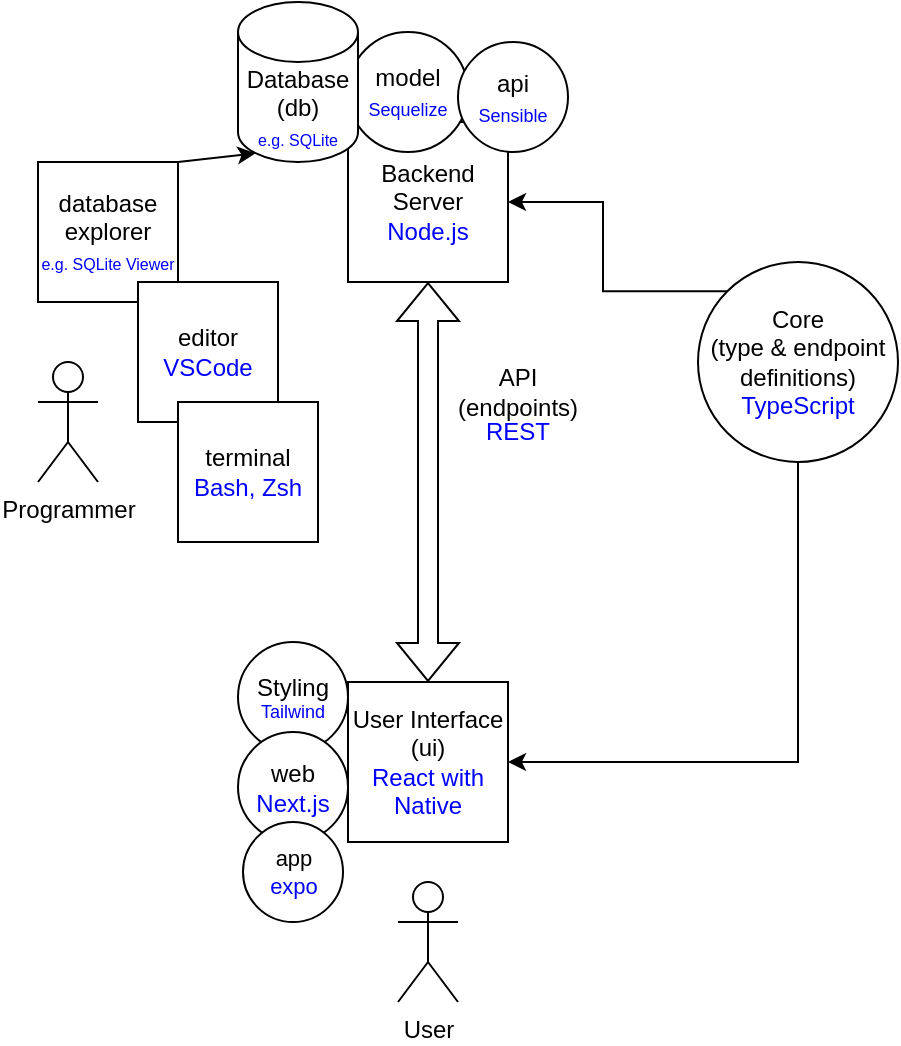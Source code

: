 <mxfile version="19.0.2" type="device"><diagram id="YKYoy1EzqJsbnNbSBRMA" name="Page-1"><mxGraphModel dx="530" dy="499" grid="1" gridSize="10" guides="1" tooltips="1" connect="1" arrows="1" fold="1" page="1" pageScale="1" pageWidth="850" pageHeight="1100" math="0" shadow="0"><root><mxCell id="0"/><mxCell id="1" parent="0"/><mxCell id="AVoD49IbdSFuRbKpo5UI-1" value="User" style="shape=umlActor;verticalLabelPosition=bottom;verticalAlign=top;html=1;outlineConnect=0;" parent="1" vertex="1"><mxGeometry x="290" y="440" width="30" height="60" as="geometry"/></mxCell><mxCell id="KMkhgfwR0iVPZgEqo8bu-7" value="Backend&lt;br&gt;Server&lt;br&gt;&lt;font color=&quot;#0000ff&quot;&gt;Node.js&lt;/font&gt;" style="whiteSpace=wrap;html=1;aspect=fixed;" vertex="1" parent="1"><mxGeometry x="265" y="60" width="80" height="80" as="geometry"/></mxCell><mxCell id="KMkhgfwR0iVPZgEqo8bu-8" value="User Interface (ui)&lt;br&gt;&lt;font color=&quot;#0000ff&quot;&gt;React with Native&lt;/font&gt;" style="whiteSpace=wrap;html=1;aspect=fixed;" vertex="1" parent="1"><mxGeometry x="265" y="340" width="80" height="80" as="geometry"/></mxCell><mxCell id="KMkhgfwR0iVPZgEqo8bu-9" value="" style="shape=flexArrow;endArrow=classic;startArrow=classic;html=1;rounded=0;entryX=0.5;entryY=1;entryDx=0;entryDy=0;exitX=0.5;exitY=0;exitDx=0;exitDy=0;" edge="1" parent="1" source="KMkhgfwR0iVPZgEqo8bu-8" target="KMkhgfwR0iVPZgEqo8bu-7"><mxGeometry width="100" height="100" relative="1" as="geometry"><mxPoint x="40" y="290" as="sourcePoint"/><mxPoint x="140" y="190" as="targetPoint"/></mxGeometry></mxCell><mxCell id="KMkhgfwR0iVPZgEqo8bu-10" value="API (endpoints)" style="text;html=1;strokeColor=none;fillColor=none;align=center;verticalAlign=middle;whiteSpace=wrap;rounded=0;" vertex="1" parent="1"><mxGeometry x="320" y="180" width="60" height="30" as="geometry"/></mxCell><mxCell id="KMkhgfwR0iVPZgEqo8bu-12" style="edgeStyle=orthogonalEdgeStyle;rounded=0;orthogonalLoop=1;jettySize=auto;html=1;exitX=0;exitY=0;exitDx=0;exitDy=0;entryX=1;entryY=0.5;entryDx=0;entryDy=0;" edge="1" parent="1" source="KMkhgfwR0iVPZgEqo8bu-11" target="KMkhgfwR0iVPZgEqo8bu-7"><mxGeometry relative="1" as="geometry"/></mxCell><mxCell id="KMkhgfwR0iVPZgEqo8bu-13" style="edgeStyle=orthogonalEdgeStyle;rounded=0;orthogonalLoop=1;jettySize=auto;html=1;exitX=0.5;exitY=1;exitDx=0;exitDy=0;entryX=1;entryY=0.5;entryDx=0;entryDy=0;" edge="1" parent="1" source="KMkhgfwR0iVPZgEqo8bu-11" target="KMkhgfwR0iVPZgEqo8bu-8"><mxGeometry relative="1" as="geometry"/></mxCell><mxCell id="KMkhgfwR0iVPZgEqo8bu-11" value="Core &lt;br&gt;(type &amp;amp; endpoint definitions)&lt;br&gt;&lt;font color=&quot;#0000ff&quot;&gt;TypeScript&lt;/font&gt;" style="ellipse;whiteSpace=wrap;html=1;aspect=fixed;" vertex="1" parent="1"><mxGeometry x="440" y="130" width="100" height="100" as="geometry"/></mxCell><mxCell id="KMkhgfwR0iVPZgEqo8bu-14" value="model&lt;br&gt;&lt;font style=&quot;font-size: 9px;&quot; color=&quot;#0000ff&quot;&gt;Sequelize&lt;/font&gt;" style="ellipse;whiteSpace=wrap;html=1;aspect=fixed;" vertex="1" parent="1"><mxGeometry x="265" y="15" width="60" height="60" as="geometry"/></mxCell><mxCell id="KMkhgfwR0iVPZgEqo8bu-16" value="api&lt;br&gt;&lt;font style=&quot;font-size: 9px;&quot; color=&quot;#0000ff&quot;&gt;Sensible&lt;/font&gt;" style="ellipse;whiteSpace=wrap;html=1;aspect=fixed;" vertex="1" parent="1"><mxGeometry x="320" y="20" width="55" height="55" as="geometry"/></mxCell><mxCell id="KMkhgfwR0iVPZgEqo8bu-6" value="Database (db) &lt;br&gt;&lt;font style=&quot;font-size: 8px;&quot; color=&quot;#0000ff&quot;&gt;e.g. SQLite&lt;/font&gt;" style="shape=cylinder3;whiteSpace=wrap;html=1;boundedLbl=1;backgroundOutline=1;size=15;" vertex="1" parent="1"><mxGeometry x="210" width="60" height="80" as="geometry"/></mxCell><mxCell id="KMkhgfwR0iVPZgEqo8bu-18" value="Programmer" style="shape=umlActor;verticalLabelPosition=bottom;verticalAlign=top;html=1;outlineConnect=0;" vertex="1" parent="1"><mxGeometry x="110" y="180" width="30" height="60" as="geometry"/></mxCell><mxCell id="KMkhgfwR0iVPZgEqo8bu-24" style="rounded=0;orthogonalLoop=1;jettySize=auto;html=1;exitX=1;exitY=0;exitDx=0;exitDy=0;entryX=0.145;entryY=1;entryDx=0;entryDy=-4.35;entryPerimeter=0;" edge="1" parent="1" source="KMkhgfwR0iVPZgEqo8bu-21" target="KMkhgfwR0iVPZgEqo8bu-6"><mxGeometry relative="1" as="geometry"/></mxCell><mxCell id="KMkhgfwR0iVPZgEqo8bu-21" value="database explorer&lt;br&gt;&lt;font style=&quot;font-size: 8px;&quot;&gt;&lt;font style=&quot;font-size: 8px;&quot; color=&quot;#0000ff&quot;&gt;e.g.&lt;/font&gt; &lt;font style=&quot;font-size: 8px;&quot; color=&quot;#0000ff&quot;&gt;SQLite Viewer&lt;/font&gt;&lt;/font&gt;" style="whiteSpace=wrap;html=1;aspect=fixed;" vertex="1" parent="1"><mxGeometry x="110" y="80" width="70" height="70" as="geometry"/></mxCell><mxCell id="KMkhgfwR0iVPZgEqo8bu-22" value="editor&lt;br&gt;&lt;font color=&quot;#0000ff&quot;&gt;VSCode&lt;/font&gt;" style="whiteSpace=wrap;html=1;aspect=fixed;" vertex="1" parent="1"><mxGeometry x="160" y="140" width="70" height="70" as="geometry"/></mxCell><mxCell id="KMkhgfwR0iVPZgEqo8bu-23" value="terminal&lt;br&gt;&lt;font color=&quot;#0000ff&quot;&gt;Bash, Zsh&lt;/font&gt;" style="whiteSpace=wrap;html=1;aspect=fixed;" vertex="1" parent="1"><mxGeometry x="180" y="200" width="70" height="70" as="geometry"/></mxCell><mxCell id="KMkhgfwR0iVPZgEqo8bu-25" value="&lt;font color=&quot;#0000ff&quot;&gt;REST&lt;/font&gt;" style="text;html=1;strokeColor=none;fillColor=none;align=center;verticalAlign=middle;whiteSpace=wrap;rounded=0;" vertex="1" parent="1"><mxGeometry x="320" y="200" width="60" height="30" as="geometry"/></mxCell><mxCell id="KMkhgfwR0iVPZgEqo8bu-27" value="&lt;font color=&quot;#000000&quot; style=&quot;font-size: 12px;&quot;&gt;Styling&lt;/font&gt;&lt;br&gt;Tailwind" style="ellipse;whiteSpace=wrap;html=1;aspect=fixed;fontSize=9;fontColor=#0000FF;" vertex="1" parent="1"><mxGeometry x="210" y="320" width="55" height="55" as="geometry"/></mxCell><mxCell id="KMkhgfwR0iVPZgEqo8bu-28" value="web&lt;br style=&quot;font-size: 11px;&quot;&gt;&lt;font color=&quot;#0000ff&quot;&gt;Next.js&lt;/font&gt;" style="ellipse;whiteSpace=wrap;html=1;aspect=fixed;fontSize=12;fontColor=#000000;" vertex="1" parent="1"><mxGeometry x="210" y="365" width="55" height="55" as="geometry"/></mxCell><mxCell id="KMkhgfwR0iVPZgEqo8bu-29" value="&lt;font color=&quot;#000000&quot;&gt;app&lt;/font&gt;&lt;br&gt;expo" style="ellipse;whiteSpace=wrap;html=1;aspect=fixed;fontSize=11;fontColor=#0000FF;" vertex="1" parent="1"><mxGeometry x="212.5" y="410" width="50" height="50" as="geometry"/></mxCell></root></mxGraphModel></diagram></mxfile>
